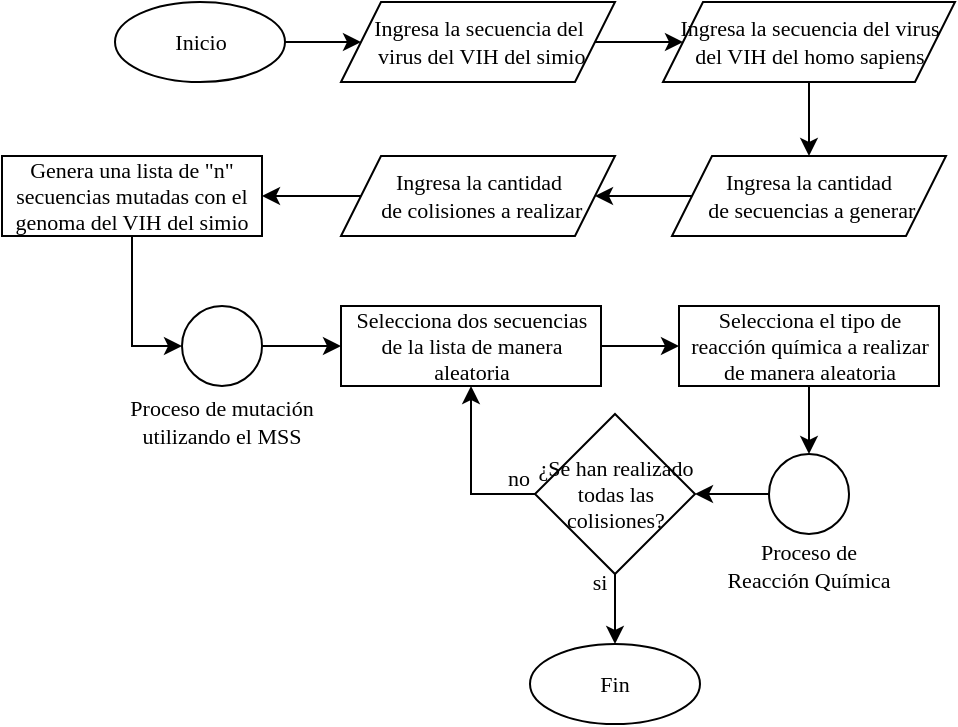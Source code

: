 <mxfile version="24.2.5" type="device">
  <diagram name="Page-1" id="bR6pzGXzQ4tVox6fEBz0">
    <mxGraphModel dx="786" dy="459" grid="1" gridSize="10" guides="1" tooltips="1" connect="1" arrows="1" fold="1" page="1" pageScale="1" pageWidth="850" pageHeight="1100" math="0" shadow="0">
      <root>
        <mxCell id="0" />
        <mxCell id="1" parent="0" />
        <mxCell id="6Gvw15Bcua0NvGJzo-vV-63" style="edgeStyle=orthogonalEdgeStyle;rounded=0;orthogonalLoop=1;jettySize=auto;html=1;entryX=0.5;entryY=0;entryDx=0;entryDy=0;fontFamily=Times New Roman;fontSize=11;" parent="1" edge="1">
          <mxGeometry relative="1" as="geometry">
            <mxPoint x="631.17" y="500" as="targetPoint" />
          </mxGeometry>
        </mxCell>
        <mxCell id="RW9tVlY7NCJbLOYiDFET-52" style="edgeStyle=orthogonalEdgeStyle;rounded=0;orthogonalLoop=1;jettySize=auto;html=1;exitX=1;exitY=0.5;exitDx=0;exitDy=0;fontFamily=Times New Roman;fontSize=11;" parent="1" edge="1">
          <mxGeometry relative="1" as="geometry">
            <mxPoint x="620" y="680" as="sourcePoint" />
          </mxGeometry>
        </mxCell>
        <mxCell id="ccNJIbu-kGH7p9ZOHVRw-40" style="edgeStyle=orthogonalEdgeStyle;rounded=0;orthogonalLoop=1;jettySize=auto;html=1;entryX=0;entryY=0.5;entryDx=0;entryDy=0;fontFamily=Times New Roman;fontSize=11;" parent="1" source="ccNJIbu-kGH7p9ZOHVRw-41" target="ccNJIbu-kGH7p9ZOHVRw-44" edge="1">
          <mxGeometry relative="1" as="geometry" />
        </mxCell>
        <mxCell id="ccNJIbu-kGH7p9ZOHVRw-41" value="&lt;font style=&quot;font-size: 11px;&quot;&gt;Inicio&lt;/font&gt;" style="ellipse;whiteSpace=wrap;html=1;fontFamily=Times New Roman;fontSize=11;" parent="1" vertex="1">
          <mxGeometry x="243.5" y="370" width="85" height="40" as="geometry" />
        </mxCell>
        <mxCell id="ccNJIbu-kGH7p9ZOHVRw-42" value="&lt;font style=&quot;font-size: 11px;&quot;&gt;Fin&lt;/font&gt;" style="ellipse;whiteSpace=wrap;html=1;fontFamily=Times New Roman;fontSize=11;" parent="1" vertex="1">
          <mxGeometry x="451" y="691" width="85" height="40" as="geometry" />
        </mxCell>
        <mxCell id="vsr8aQXP9z4c172drK0U-7" style="edgeStyle=orthogonalEdgeStyle;rounded=0;orthogonalLoop=1;jettySize=auto;html=1;entryX=0;entryY=0.5;entryDx=0;entryDy=0;" edge="1" parent="1" source="ccNJIbu-kGH7p9ZOHVRw-44" target="ccNJIbu-kGH7p9ZOHVRw-48">
          <mxGeometry relative="1" as="geometry" />
        </mxCell>
        <mxCell id="ccNJIbu-kGH7p9ZOHVRw-44" value="&lt;div style=&quot;font-size: 11px;&quot;&gt;&lt;span style=&quot;background-color: initial; font-size: 11px;&quot;&gt;&lt;font style=&quot;font-size: 11px;&quot;&gt;Ingresa la secuencia del&lt;br style=&quot;font-size: 11px;&quot;&gt;&amp;nbsp;virus del VIH del simio&lt;/font&gt;&lt;/span&gt;&lt;/div&gt;" style="shape=parallelogram;perimeter=parallelogramPerimeter;whiteSpace=wrap;html=1;fixedSize=1;align=center;fontFamily=Times New Roman;fontSize=11;" parent="1" vertex="1">
          <mxGeometry x="356.5" y="370" width="137" height="40" as="geometry" />
        </mxCell>
        <mxCell id="vsr8aQXP9z4c172drK0U-16" style="edgeStyle=orthogonalEdgeStyle;rounded=0;orthogonalLoop=1;jettySize=auto;html=1;exitX=0.5;exitY=1;exitDx=0;exitDy=0;entryX=0;entryY=0.5;entryDx=0;entryDy=0;" edge="1" parent="1" source="ccNJIbu-kGH7p9ZOHVRw-46" target="ccNJIbu-kGH7p9ZOHVRw-63">
          <mxGeometry relative="1" as="geometry" />
        </mxCell>
        <mxCell id="ccNJIbu-kGH7p9ZOHVRw-46" value="&lt;font style=&quot;font-size: 11px;&quot;&gt;Genera una lista de &quot;n&quot; secuencias mutadas con el genoma del VIH del simio&lt;/font&gt;" style="rounded=0;whiteSpace=wrap;html=1;fontFamily=Times New Roman;fontSize=11;" parent="1" vertex="1">
          <mxGeometry x="187" y="447" width="130" height="40" as="geometry" />
        </mxCell>
        <mxCell id="vsr8aQXP9z4c172drK0U-4" style="edgeStyle=orthogonalEdgeStyle;rounded=0;orthogonalLoop=1;jettySize=auto;html=1;entryX=0.5;entryY=0;entryDx=0;entryDy=0;" edge="1" parent="1" source="ccNJIbu-kGH7p9ZOHVRw-48" target="vsr8aQXP9z4c172drK0U-2">
          <mxGeometry relative="1" as="geometry" />
        </mxCell>
        <mxCell id="ccNJIbu-kGH7p9ZOHVRw-48" value="&lt;div style=&quot;font-size: 11px;&quot;&gt;Ingresa la secuencia del virus del VIH del homo sapiens&lt;/div&gt;" style="shape=parallelogram;perimeter=parallelogramPerimeter;whiteSpace=wrap;html=1;fixedSize=1;align=center;fontFamily=Times New Roman;fontSize=11;" parent="1" vertex="1">
          <mxGeometry x="517.5" y="370" width="146" height="40" as="geometry" />
        </mxCell>
        <mxCell id="vsr8aQXP9z4c172drK0U-22" style="edgeStyle=orthogonalEdgeStyle;rounded=0;orthogonalLoop=1;jettySize=auto;html=1;exitX=0;exitY=0.5;exitDx=0;exitDy=0;entryX=0.5;entryY=1;entryDx=0;entryDy=0;" edge="1" parent="1" source="ccNJIbu-kGH7p9ZOHVRw-51" target="vsr8aQXP9z4c172drK0U-8">
          <mxGeometry relative="1" as="geometry" />
        </mxCell>
        <mxCell id="vsr8aQXP9z4c172drK0U-23" style="edgeStyle=orthogonalEdgeStyle;rounded=0;orthogonalLoop=1;jettySize=auto;html=1;entryX=0.5;entryY=0;entryDx=0;entryDy=0;" edge="1" parent="1" source="ccNJIbu-kGH7p9ZOHVRw-51" target="ccNJIbu-kGH7p9ZOHVRw-42">
          <mxGeometry relative="1" as="geometry" />
        </mxCell>
        <mxCell id="ccNJIbu-kGH7p9ZOHVRw-51" value="¿Se han realizado todas las colisiones?" style="rhombus;whiteSpace=wrap;html=1;fontFamily=Times New Roman;fontSize=11;" parent="1" vertex="1">
          <mxGeometry x="453.5" y="576" width="80" height="80" as="geometry" />
        </mxCell>
        <mxCell id="ccNJIbu-kGH7p9ZOHVRw-52" style="edgeStyle=orthogonalEdgeStyle;rounded=0;orthogonalLoop=1;jettySize=auto;html=1;exitX=1;exitY=0.5;exitDx=0;exitDy=0;fontFamily=Times New Roman;fontSize=11;" parent="1" edge="1">
          <mxGeometry relative="1" as="geometry">
            <mxPoint x="620" y="680" as="sourcePoint" />
          </mxGeometry>
        </mxCell>
        <mxCell id="ccNJIbu-kGH7p9ZOHVRw-60" value="no" style="text;html=1;align=center;verticalAlign=middle;whiteSpace=wrap;rounded=0;fontFamily=Times New Roman;fontSize=11;" parent="1" vertex="1">
          <mxGeometry x="413.5" y="593" width="63" height="30" as="geometry" />
        </mxCell>
        <mxCell id="ccNJIbu-kGH7p9ZOHVRw-61" value="si" style="text;html=1;align=center;verticalAlign=middle;whiteSpace=wrap;rounded=0;fontFamily=Times New Roman;fontSize=11;" parent="1" vertex="1">
          <mxGeometry x="455.5" y="645" width="60" height="30" as="geometry" />
        </mxCell>
        <mxCell id="vsr8aQXP9z4c172drK0U-13" style="edgeStyle=orthogonalEdgeStyle;rounded=0;orthogonalLoop=1;jettySize=auto;html=1;entryX=0;entryY=0.5;entryDx=0;entryDy=0;" edge="1" parent="1" source="ccNJIbu-kGH7p9ZOHVRw-63" target="vsr8aQXP9z4c172drK0U-8">
          <mxGeometry relative="1" as="geometry" />
        </mxCell>
        <mxCell id="ccNJIbu-kGH7p9ZOHVRw-63" value="" style="ellipse;whiteSpace=wrap;html=1;aspect=fixed;fontSize=11;fontFamily=Times New Roman;" parent="1" vertex="1">
          <mxGeometry x="277" y="522" width="40" height="40" as="geometry" />
        </mxCell>
        <mxCell id="ccNJIbu-kGH7p9ZOHVRw-64" value="Proceso de mutación utilizando el MSS" style="text;html=1;align=center;verticalAlign=middle;whiteSpace=wrap;rounded=0;fontFamily=Times New Roman;fontSize=11;" parent="1" vertex="1">
          <mxGeometry x="242" y="565" width="110" height="30" as="geometry" />
        </mxCell>
        <mxCell id="vsr8aQXP9z4c172drK0U-6" style="edgeStyle=orthogonalEdgeStyle;rounded=0;orthogonalLoop=1;jettySize=auto;html=1;entryX=1;entryY=0.5;entryDx=0;entryDy=0;" edge="1" parent="1" source="vsr8aQXP9z4c172drK0U-2" target="vsr8aQXP9z4c172drK0U-3">
          <mxGeometry relative="1" as="geometry" />
        </mxCell>
        <mxCell id="vsr8aQXP9z4c172drK0U-2" value="&lt;div style=&quot;font-size: 11px;&quot;&gt;&lt;font style=&quot;font-size: 11px;&quot;&gt;Ingresa la cantidad&lt;br style=&quot;font-size: 11px;&quot;&gt;&amp;nbsp;de secuencias a generar&lt;/font&gt;&lt;/div&gt;" style="shape=parallelogram;perimeter=parallelogramPerimeter;whiteSpace=wrap;html=1;fixedSize=1;align=center;fontFamily=Times New Roman;fontSize=11;" vertex="1" parent="1">
          <mxGeometry x="522" y="447" width="137" height="40" as="geometry" />
        </mxCell>
        <mxCell id="vsr8aQXP9z4c172drK0U-12" style="edgeStyle=orthogonalEdgeStyle;rounded=0;orthogonalLoop=1;jettySize=auto;html=1;exitX=0;exitY=0.5;exitDx=0;exitDy=0;entryX=1;entryY=0.5;entryDx=0;entryDy=0;" edge="1" parent="1" source="vsr8aQXP9z4c172drK0U-3" target="ccNJIbu-kGH7p9ZOHVRw-46">
          <mxGeometry relative="1" as="geometry" />
        </mxCell>
        <mxCell id="vsr8aQXP9z4c172drK0U-3" value="&lt;div style=&quot;font-size: 11px;&quot;&gt;&lt;font style=&quot;font-size: 11px;&quot;&gt;Ingresa la cantidad&lt;br style=&quot;font-size: 11px;&quot;&gt;&amp;nbsp;de colisiones a realizar&lt;/font&gt;&lt;/div&gt;" style="shape=parallelogram;perimeter=parallelogramPerimeter;whiteSpace=wrap;html=1;fixedSize=1;align=center;fontFamily=Times New Roman;fontSize=11;" vertex="1" parent="1">
          <mxGeometry x="356.5" y="447" width="137" height="40" as="geometry" />
        </mxCell>
        <mxCell id="vsr8aQXP9z4c172drK0U-14" style="edgeStyle=orthogonalEdgeStyle;rounded=0;orthogonalLoop=1;jettySize=auto;html=1;entryX=0;entryY=0.5;entryDx=0;entryDy=0;" edge="1" parent="1" source="vsr8aQXP9z4c172drK0U-8" target="vsr8aQXP9z4c172drK0U-9">
          <mxGeometry relative="1" as="geometry" />
        </mxCell>
        <mxCell id="vsr8aQXP9z4c172drK0U-8" value="&lt;font style=&quot;font-size: 11px;&quot;&gt;Selecciona dos secuencias de la lista de manera aleatoria&lt;/font&gt;" style="rounded=0;whiteSpace=wrap;html=1;fontFamily=Times New Roman;fontSize=11;" vertex="1" parent="1">
          <mxGeometry x="356.5" y="522" width="130" height="40" as="geometry" />
        </mxCell>
        <mxCell id="vsr8aQXP9z4c172drK0U-20" style="edgeStyle=orthogonalEdgeStyle;rounded=0;orthogonalLoop=1;jettySize=auto;html=1;entryX=0.5;entryY=0;entryDx=0;entryDy=0;" edge="1" parent="1" source="vsr8aQXP9z4c172drK0U-9" target="vsr8aQXP9z4c172drK0U-18">
          <mxGeometry relative="1" as="geometry" />
        </mxCell>
        <mxCell id="vsr8aQXP9z4c172drK0U-9" value="&lt;font style=&quot;font-size: 11px;&quot;&gt;Selecciona el tipo de reacción química a realizar de manera aleatoria&lt;/font&gt;" style="rounded=0;whiteSpace=wrap;html=1;fontFamily=Times New Roman;fontSize=11;" vertex="1" parent="1">
          <mxGeometry x="525.5" y="522" width="130" height="40" as="geometry" />
        </mxCell>
        <mxCell id="vsr8aQXP9z4c172drK0U-21" style="edgeStyle=orthogonalEdgeStyle;rounded=0;orthogonalLoop=1;jettySize=auto;html=1;entryX=1;entryY=0.5;entryDx=0;entryDy=0;" edge="1" parent="1" source="vsr8aQXP9z4c172drK0U-18" target="ccNJIbu-kGH7p9ZOHVRw-51">
          <mxGeometry relative="1" as="geometry" />
        </mxCell>
        <mxCell id="vsr8aQXP9z4c172drK0U-18" value="" style="ellipse;whiteSpace=wrap;html=1;aspect=fixed;fontSize=11;fontFamily=Times New Roman;" vertex="1" parent="1">
          <mxGeometry x="570.5" y="596" width="40" height="40" as="geometry" />
        </mxCell>
        <mxCell id="vsr8aQXP9z4c172drK0U-19" value="Proceso de Reacción Química" style="text;html=1;align=center;verticalAlign=middle;whiteSpace=wrap;rounded=0;fontFamily=Times New Roman;fontSize=11;" vertex="1" parent="1">
          <mxGeometry x="544" y="637" width="93" height="30" as="geometry" />
        </mxCell>
      </root>
    </mxGraphModel>
  </diagram>
</mxfile>
